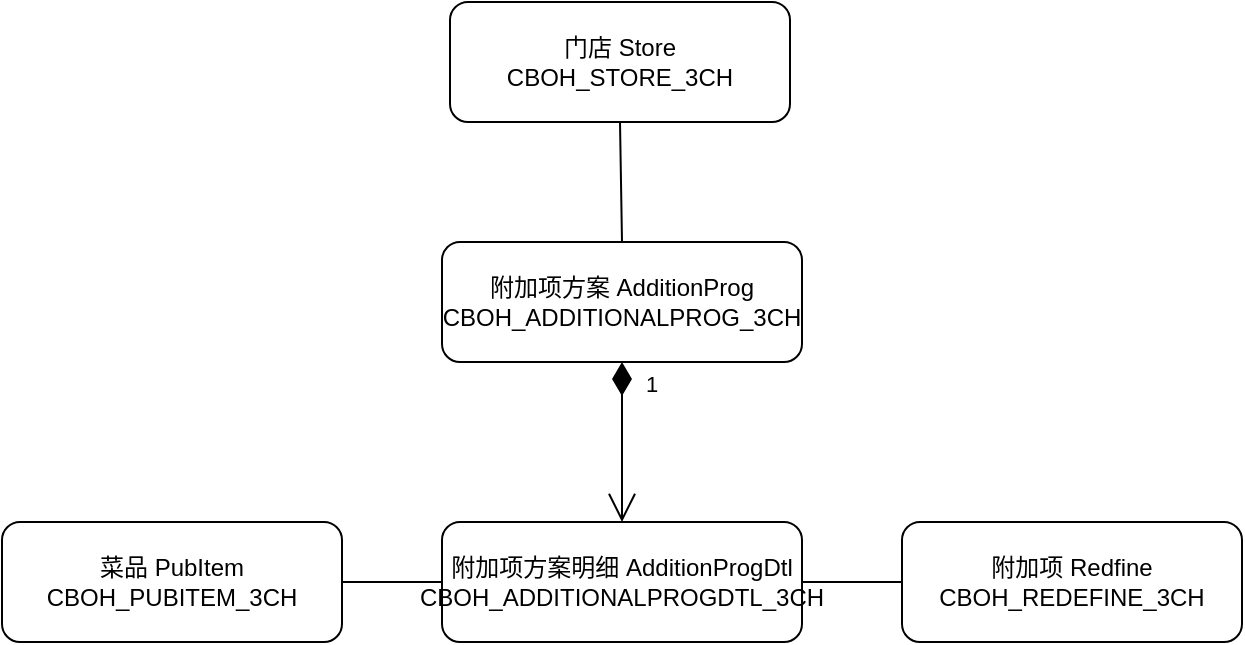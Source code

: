 <mxfile version="12.9.0" type="github">
  <diagram id="wUpYCp4I_ln66o7LiVNV" name="Page-1">
    <mxGraphModel dx="892" dy="498" grid="1" gridSize="10" guides="1" tooltips="1" connect="1" arrows="1" fold="1" page="1" pageScale="1" pageWidth="827" pageHeight="1169" math="0" shadow="0">
      <root>
        <mxCell id="0" />
        <mxCell id="1" parent="0" />
        <mxCell id="FMmh-wdX_Ces5Y1Ref45-10" value="附加项方案 AdditionProg&lt;br&gt;CBOH_ADDITIONALPROG_3CH" style="rounded=1;whiteSpace=wrap;html=1;" vertex="1" parent="1">
          <mxGeometry x="240" y="140" width="180" height="60" as="geometry" />
        </mxCell>
        <mxCell id="FMmh-wdX_Ces5Y1Ref45-11" value="附加项方案明细 AdditionProgDtl&lt;br&gt;CBOH_ADDITIONALPROGDTL_3CH" style="rounded=1;whiteSpace=wrap;html=1;" vertex="1" parent="1">
          <mxGeometry x="240" y="280" width="180" height="60" as="geometry" />
        </mxCell>
        <mxCell id="FMmh-wdX_Ces5Y1Ref45-13" value="" style="endArrow=none;html=1;entryX=1;entryY=0.5;entryDx=0;entryDy=0;exitX=0;exitY=0.5;exitDx=0;exitDy=0;" edge="1" parent="1" target="FMmh-wdX_Ces5Y1Ref45-11">
          <mxGeometry width="50" height="50" relative="1" as="geometry">
            <mxPoint x="470" y="310" as="sourcePoint" />
            <mxPoint x="123" y="100" as="targetPoint" />
          </mxGeometry>
        </mxCell>
        <mxCell id="FMmh-wdX_Ces5Y1Ref45-15" value="门店 Store&lt;br&gt;CBOH_STORE_3CH" style="rounded=1;whiteSpace=wrap;html=1;" vertex="1" parent="1">
          <mxGeometry x="244" y="20" width="170" height="60" as="geometry" />
        </mxCell>
        <mxCell id="FMmh-wdX_Ces5Y1Ref45-16" value="" style="endArrow=none;html=1;entryX=0.5;entryY=0;entryDx=0;entryDy=0;exitX=0.5;exitY=1;exitDx=0;exitDy=0;" edge="1" parent="1" source="FMmh-wdX_Ces5Y1Ref45-15" target="FMmh-wdX_Ces5Y1Ref45-10">
          <mxGeometry width="50" height="50" relative="1" as="geometry">
            <mxPoint x="254" y="320" as="sourcePoint" />
            <mxPoint x="180" y="320" as="targetPoint" />
            <Array as="points" />
          </mxGeometry>
        </mxCell>
        <mxCell id="FMmh-wdX_Ces5Y1Ref45-19" value="1" style="endArrow=open;html=1;endSize=12;startArrow=diamondThin;startSize=14;startFill=1;edgeStyle=orthogonalEdgeStyle;align=left;verticalAlign=bottom;exitX=0.5;exitY=1;exitDx=0;exitDy=0;entryX=0.5;entryY=0;entryDx=0;entryDy=0;" edge="1" parent="1" source="FMmh-wdX_Ces5Y1Ref45-10" target="FMmh-wdX_Ces5Y1Ref45-11">
          <mxGeometry x="-0.5" y="10" relative="1" as="geometry">
            <mxPoint x="330" y="240" as="sourcePoint" />
            <mxPoint x="490" y="240" as="targetPoint" />
            <mxPoint as="offset" />
          </mxGeometry>
        </mxCell>
        <mxCell id="FMmh-wdX_Ces5Y1Ref45-22" value="附加项 Redfine&lt;br&gt;CBOH_REDEFINE_3CH" style="rounded=1;whiteSpace=wrap;html=1;" vertex="1" parent="1">
          <mxGeometry x="470" y="280" width="170" height="60" as="geometry" />
        </mxCell>
        <mxCell id="FMmh-wdX_Ces5Y1Ref45-23" value="菜品 PubItem&lt;br&gt;CBOH_PUBITEM_3CH" style="rounded=1;whiteSpace=wrap;html=1;" vertex="1" parent="1">
          <mxGeometry x="20" y="280" width="170" height="60" as="geometry" />
        </mxCell>
        <mxCell id="FMmh-wdX_Ces5Y1Ref45-24" value="" style="endArrow=none;html=1;entryX=1;entryY=0.5;entryDx=0;entryDy=0;" edge="1" parent="1" target="FMmh-wdX_Ces5Y1Ref45-23">
          <mxGeometry width="50" height="50" relative="1" as="geometry">
            <mxPoint x="240" y="310" as="sourcePoint" />
            <mxPoint x="430" y="320" as="targetPoint" />
          </mxGeometry>
        </mxCell>
      </root>
    </mxGraphModel>
  </diagram>
</mxfile>
